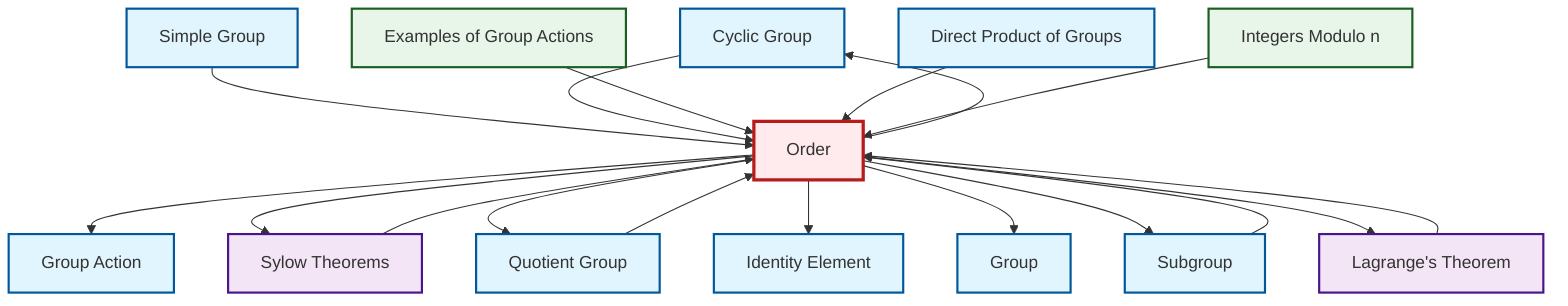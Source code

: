 graph TD
    classDef definition fill:#e1f5fe,stroke:#01579b,stroke-width:2px
    classDef theorem fill:#f3e5f5,stroke:#4a148c,stroke-width:2px
    classDef axiom fill:#fff3e0,stroke:#e65100,stroke-width:2px
    classDef example fill:#e8f5e9,stroke:#1b5e20,stroke-width:2px
    classDef current fill:#ffebee,stroke:#b71c1c,stroke-width:3px
    def-cyclic-group["Cyclic Group"]:::definition
    def-group["Group"]:::definition
    def-quotient-group["Quotient Group"]:::definition
    thm-sylow["Sylow Theorems"]:::theorem
    ex-group-action-examples["Examples of Group Actions"]:::example
    ex-quotient-integers-mod-n["Integers Modulo n"]:::example
    def-group-action["Group Action"]:::definition
    def-direct-product["Direct Product of Groups"]:::definition
    def-simple-group["Simple Group"]:::definition
    def-order["Order"]:::definition
    thm-lagrange["Lagrange's Theorem"]:::theorem
    def-identity-element["Identity Element"]:::definition
    def-subgroup["Subgroup"]:::definition
    def-simple-group --> def-order
    def-order --> def-group-action
    def-order --> def-cyclic-group
    def-cyclic-group --> def-order
    def-order --> thm-sylow
    ex-group-action-examples --> def-order
    def-order --> def-quotient-group
    def-quotient-group --> def-order
    def-subgroup --> def-order
    def-direct-product --> def-order
    thm-sylow --> def-order
    def-order --> def-identity-element
    def-order --> def-group
    def-order --> def-subgroup
    ex-quotient-integers-mod-n --> def-order
    thm-lagrange --> def-order
    def-order --> thm-lagrange
    class def-order current